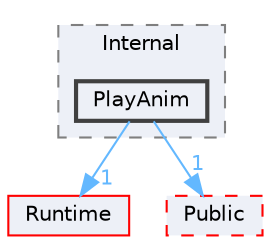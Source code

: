 digraph "PlayAnim"
{
 // INTERACTIVE_SVG=YES
 // LATEX_PDF_SIZE
  bgcolor="transparent";
  edge [fontname=Helvetica,fontsize=10,labelfontname=Helvetica,labelfontsize=10];
  node [fontname=Helvetica,fontsize=10,shape=box,height=0.2,width=0.4];
  compound=true
  subgraph clusterdir_2a65bfbad505dee2d14d594fbdf72bcb {
    graph [ bgcolor="#edf0f7", pencolor="grey50", label="Internal", fontname=Helvetica,fontsize=10 style="filled,dashed", URL="dir_2a65bfbad505dee2d14d594fbdf72bcb.html",tooltip=""]
  dir_c29c30d5301fc7127bd17f58c64c2ee6 [label="PlayAnim", fillcolor="#edf0f7", color="grey25", style="filled,bold", URL="dir_c29c30d5301fc7127bd17f58c64c2ee6.html",tooltip=""];
  }
  dir_7536b172fbd480bfd146a1b1acd6856b [label="Runtime", fillcolor="#edf0f7", color="red", style="filled", URL="dir_7536b172fbd480bfd146a1b1acd6856b.html",tooltip=""];
  dir_fe7a790aba818ef5f4ecb0c4f8b94358 [label="Public", fillcolor="#edf0f7", color="red", style="filled,dashed", URL="dir_fe7a790aba818ef5f4ecb0c4f8b94358.html",tooltip=""];
  dir_c29c30d5301fc7127bd17f58c64c2ee6->dir_7536b172fbd480bfd146a1b1acd6856b [headlabel="1", labeldistance=1.5 headhref="dir_000757_000984.html" href="dir_000757_000984.html" color="steelblue1" fontcolor="steelblue1"];
  dir_c29c30d5301fc7127bd17f58c64c2ee6->dir_fe7a790aba818ef5f4ecb0c4f8b94358 [headlabel="1", labeldistance=1.5 headhref="dir_000757_000788.html" href="dir_000757_000788.html" color="steelblue1" fontcolor="steelblue1"];
}
